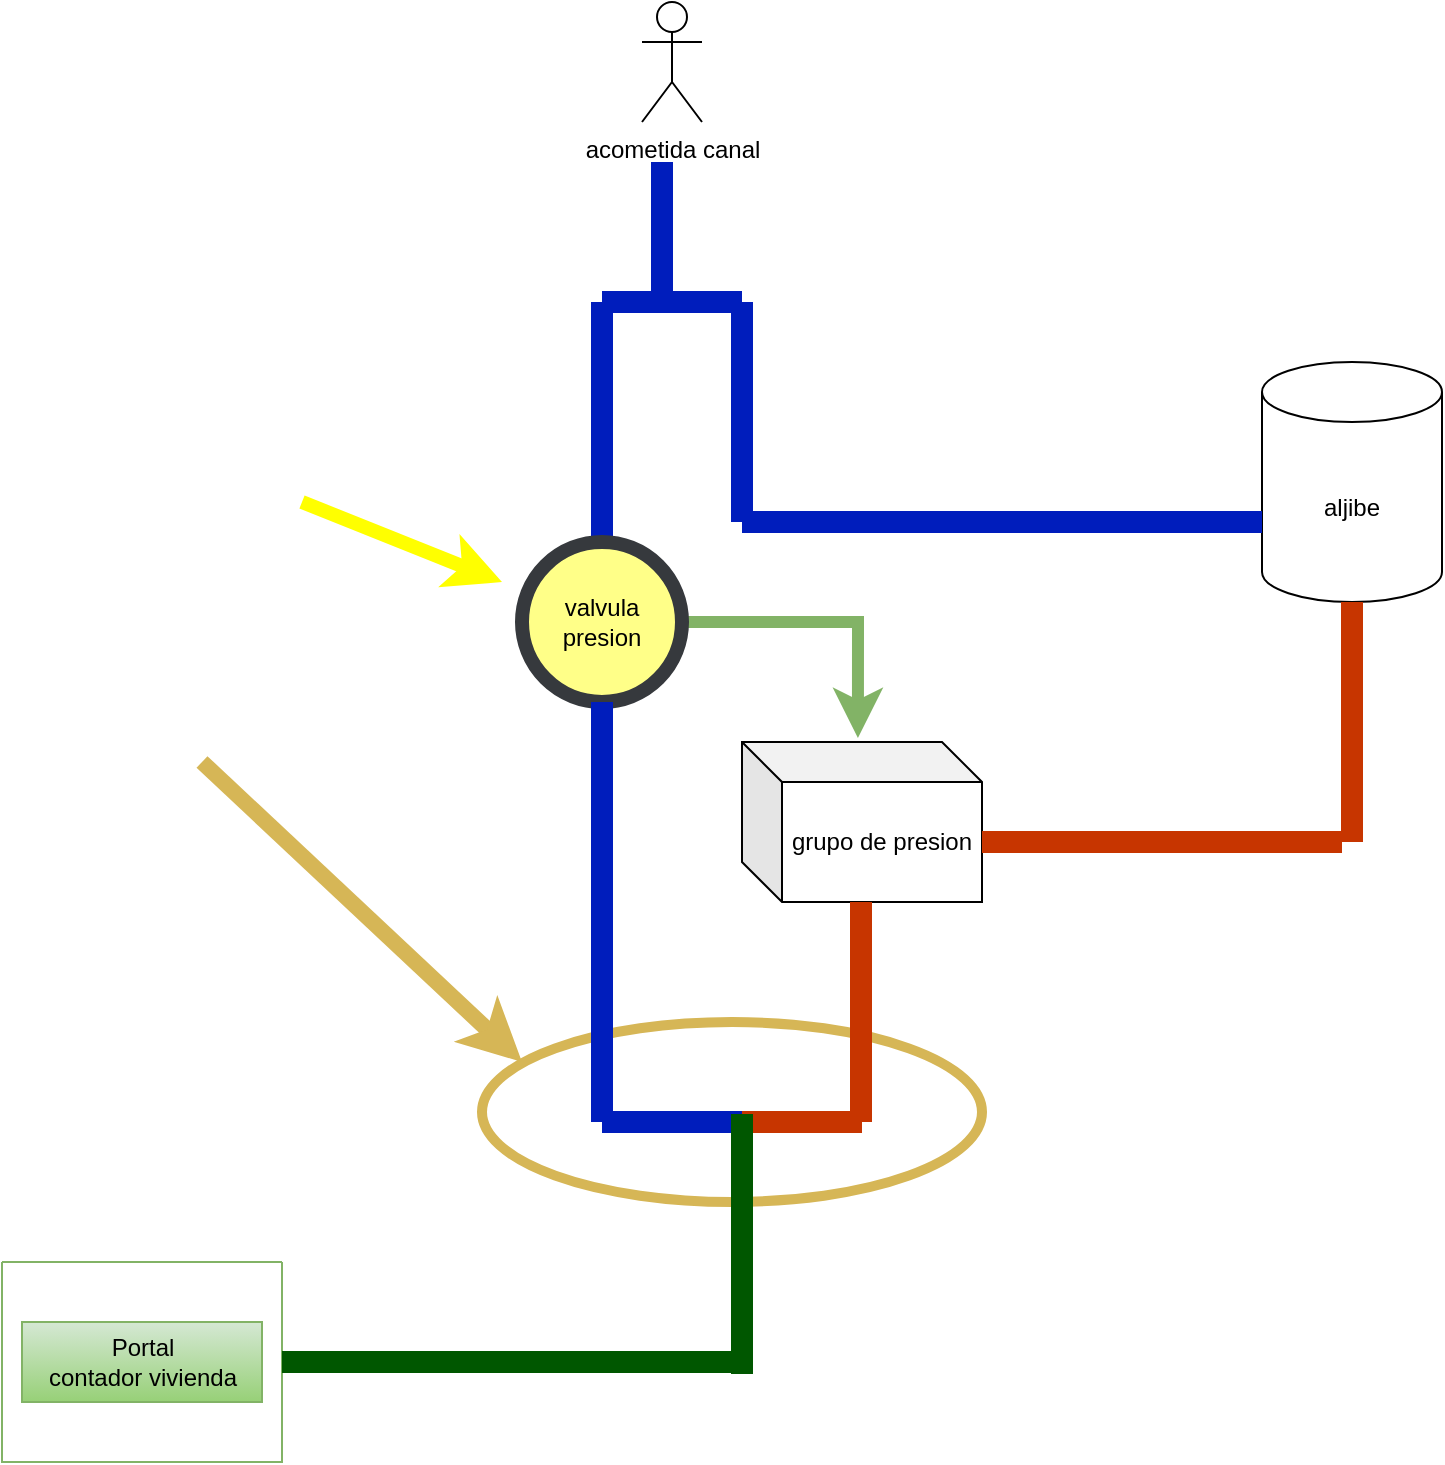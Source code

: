 <mxfile version="21.1.8" type="github">
  <diagram name="Página-1" id="f70GAZWOEkdoJ8vqmtTh">
    <mxGraphModel dx="1687" dy="899" grid="1" gridSize="10" guides="1" tooltips="1" connect="1" arrows="1" fold="1" page="1" pageScale="1" pageWidth="827" pageHeight="1169" math="0" shadow="0">
      <root>
        <mxCell id="0" />
        <mxCell id="1" parent="0" />
        <mxCell id="2pclpQiGbLNcuhrag6q6-33" value="" style="ellipse;whiteSpace=wrap;html=1;fillColor=none;strokeColor=#d6b656;strokeWidth=5;gradientColor=#ffd966;" vertex="1" parent="1">
          <mxGeometry x="330" y="560" width="250" height="90" as="geometry" />
        </mxCell>
        <mxCell id="2pclpQiGbLNcuhrag6q6-1" value="" style="endArrow=none;html=1;rounded=0;strokeWidth=11;fillColor=#0050ef;strokeColor=#001DBC;" edge="1" parent="1">
          <mxGeometry width="50" height="50" relative="1" as="geometry">
            <mxPoint x="420" y="200" as="sourcePoint" />
            <mxPoint x="420" y="130" as="targetPoint" />
          </mxGeometry>
        </mxCell>
        <mxCell id="2pclpQiGbLNcuhrag6q6-2" value="" style="endArrow=none;html=1;rounded=0;strokeWidth=11;exitX=0.5;exitY=0;exitDx=0;exitDy=0;fillColor=#0050ef;strokeColor=#001DBC;targetPerimeterSpacing=11;" edge="1" parent="1" source="2pclpQiGbLNcuhrag6q6-4">
          <mxGeometry width="50" height="50" relative="1" as="geometry">
            <mxPoint x="390" y="360" as="sourcePoint" />
            <mxPoint x="390" y="200" as="targetPoint" />
          </mxGeometry>
        </mxCell>
        <mxCell id="2pclpQiGbLNcuhrag6q6-3" value="" style="endArrow=none;html=1;rounded=0;strokeWidth=11;fillColor=#0050ef;strokeColor=#001DBC;" edge="1" parent="1">
          <mxGeometry width="50" height="50" relative="1" as="geometry">
            <mxPoint x="460" y="310" as="sourcePoint" />
            <mxPoint x="460" y="200" as="targetPoint" />
          </mxGeometry>
        </mxCell>
        <mxCell id="2pclpQiGbLNcuhrag6q6-18" style="edgeStyle=orthogonalEdgeStyle;rounded=0;orthogonalLoop=1;jettySize=auto;html=1;entryX=0.483;entryY=-0.025;entryDx=0;entryDy=0;entryPerimeter=0;fillColor=#d5e8d4;strokeColor=#82b366;strokeWidth=6;" edge="1" parent="1" source="2pclpQiGbLNcuhrag6q6-4" target="2pclpQiGbLNcuhrag6q6-10">
          <mxGeometry relative="1" as="geometry" />
        </mxCell>
        <mxCell id="2pclpQiGbLNcuhrag6q6-4" value="valvula presion" style="ellipse;whiteSpace=wrap;html=1;fillColor=#ffff88;strokeColor=#36393d;strokeWidth=7;" vertex="1" parent="1">
          <mxGeometry x="350" y="320" width="80" height="80" as="geometry" />
        </mxCell>
        <mxCell id="2pclpQiGbLNcuhrag6q6-8" value="aljibe" style="shape=cylinder3;whiteSpace=wrap;html=1;boundedLbl=1;backgroundOutline=1;size=15;" vertex="1" parent="1">
          <mxGeometry x="720" y="230" width="90" height="120" as="geometry" />
        </mxCell>
        <mxCell id="2pclpQiGbLNcuhrag6q6-9" value="" style="endArrow=none;html=1;rounded=0;strokeWidth=11;fillColor=#0050ef;strokeColor=#001DBC;endSize=22;targetPerimeterSpacing=24;" edge="1" parent="1">
          <mxGeometry width="50" height="50" relative="1" as="geometry">
            <mxPoint x="720" y="310" as="sourcePoint" />
            <mxPoint x="460" y="310" as="targetPoint" />
          </mxGeometry>
        </mxCell>
        <mxCell id="2pclpQiGbLNcuhrag6q6-10" value="grupo de presion" style="shape=cube;whiteSpace=wrap;html=1;boundedLbl=1;backgroundOutline=1;darkOpacity=0.05;darkOpacity2=0.1;" vertex="1" parent="1">
          <mxGeometry x="460" y="420" width="120" height="80" as="geometry" />
        </mxCell>
        <mxCell id="2pclpQiGbLNcuhrag6q6-12" value="acometida canal&lt;br&gt;" style="shape=umlActor;verticalLabelPosition=bottom;verticalAlign=top;html=1;outlineConnect=0;" vertex="1" parent="1">
          <mxGeometry x="410" y="50" width="30" height="60" as="geometry" />
        </mxCell>
        <mxCell id="2pclpQiGbLNcuhrag6q6-15" value="" style="endArrow=none;html=1;rounded=0;strokeWidth=11;fillColor=#fa6800;strokeColor=#C73500;entryX=0;entryY=0;entryDx=120;entryDy=50;entryPerimeter=0;" edge="1" parent="1" target="2pclpQiGbLNcuhrag6q6-10">
          <mxGeometry width="50" height="50" relative="1" as="geometry">
            <mxPoint x="760" y="470" as="sourcePoint" />
            <mxPoint x="450" y="460" as="targetPoint" />
          </mxGeometry>
        </mxCell>
        <mxCell id="2pclpQiGbLNcuhrag6q6-16" value="" style="endArrow=none;html=1;rounded=0;strokeWidth=11;fillColor=#fa6800;strokeColor=#C73500;entryX=0.5;entryY=1;entryDx=0;entryDy=0;entryPerimeter=0;" edge="1" parent="1" target="2pclpQiGbLNcuhrag6q6-8">
          <mxGeometry width="50" height="50" relative="1" as="geometry">
            <mxPoint x="765" y="470" as="sourcePoint" />
            <mxPoint x="410" y="690" as="targetPoint" />
          </mxGeometry>
        </mxCell>
        <mxCell id="2pclpQiGbLNcuhrag6q6-20" value="" style="endArrow=none;html=1;rounded=0;strokeWidth=11;entryX=0.5;entryY=1;entryDx=0;entryDy=0;fillColor=#0050ef;strokeColor=#001DBC;" edge="1" parent="1" target="2pclpQiGbLNcuhrag6q6-4">
          <mxGeometry width="50" height="50" relative="1" as="geometry">
            <mxPoint x="390" y="610" as="sourcePoint" />
            <mxPoint x="389.5" y="515" as="targetPoint" />
          </mxGeometry>
        </mxCell>
        <mxCell id="2pclpQiGbLNcuhrag6q6-22" value="" style="endArrow=none;html=1;rounded=0;strokeWidth=11;fillColor=#fa6800;strokeColor=#C73500;" edge="1" parent="1">
          <mxGeometry width="50" height="50" relative="1" as="geometry">
            <mxPoint x="519.5" y="610" as="sourcePoint" />
            <mxPoint x="519.5" y="500" as="targetPoint" />
          </mxGeometry>
        </mxCell>
        <mxCell id="2pclpQiGbLNcuhrag6q6-24" value="" style="endArrow=none;html=1;rounded=0;strokeWidth=11;fillColor=#0050ef;strokeColor=#001DBC;" edge="1" parent="1">
          <mxGeometry width="50" height="50" relative="1" as="geometry">
            <mxPoint x="460" y="610" as="sourcePoint" />
            <mxPoint x="390" y="610" as="targetPoint" />
          </mxGeometry>
        </mxCell>
        <mxCell id="2pclpQiGbLNcuhrag6q6-25" value="" style="endArrow=none;html=1;rounded=0;strokeWidth=11;fillColor=#fa6800;strokeColor=#C73500;" edge="1" parent="1">
          <mxGeometry width="50" height="50" relative="1" as="geometry">
            <mxPoint x="460" y="610" as="sourcePoint" />
            <mxPoint x="520" y="610" as="targetPoint" />
          </mxGeometry>
        </mxCell>
        <mxCell id="2pclpQiGbLNcuhrag6q6-26" value="" style="endArrow=none;html=1;rounded=0;strokeWidth=11;fillColor=#008a00;strokeColor=#005700;" edge="1" parent="1">
          <mxGeometry width="50" height="50" relative="1" as="geometry">
            <mxPoint x="460" y="736" as="sourcePoint" />
            <mxPoint x="460" y="606" as="targetPoint" />
          </mxGeometry>
        </mxCell>
        <mxCell id="2pclpQiGbLNcuhrag6q6-27" value="" style="swimlane;startSize=0;fillColor=#d5e8d4;gradientColor=#97d077;strokeColor=#82b366;" vertex="1" parent="1">
          <mxGeometry x="90" y="680" width="140" height="100" as="geometry" />
        </mxCell>
        <mxCell id="2pclpQiGbLNcuhrag6q6-29" value="Portal&lt;br&gt;contador vivienda" style="text;html=1;align=center;verticalAlign=middle;resizable=0;points=[];autosize=1;strokeColor=#82b366;fillColor=#d5e8d4;gradientColor=#97d077;" vertex="1" parent="2pclpQiGbLNcuhrag6q6-27">
          <mxGeometry x="10" y="30" width="120" height="40" as="geometry" />
        </mxCell>
        <mxCell id="2pclpQiGbLNcuhrag6q6-28" value="" style="endArrow=none;html=1;rounded=0;strokeWidth=11;fillColor=#008a00;strokeColor=#005700;entryX=1;entryY=0.5;entryDx=0;entryDy=0;" edge="1" parent="1" target="2pclpQiGbLNcuhrag6q6-27">
          <mxGeometry width="50" height="50" relative="1" as="geometry">
            <mxPoint x="460" y="730" as="sourcePoint" />
            <mxPoint x="260" y="730" as="targetPoint" />
          </mxGeometry>
        </mxCell>
        <mxCell id="2pclpQiGbLNcuhrag6q6-30" value="" style="endArrow=none;html=1;rounded=0;strokeWidth=11;fillColor=#0050ef;strokeColor=#001DBC;" edge="1" parent="1">
          <mxGeometry width="50" height="50" relative="1" as="geometry">
            <mxPoint x="460" y="200" as="sourcePoint" />
            <mxPoint x="390" y="200" as="targetPoint" />
          </mxGeometry>
        </mxCell>
        <mxCell id="2pclpQiGbLNcuhrag6q6-34" value="" style="endArrow=classic;html=1;rounded=0;strokeWidth=8;fillColor=#fff2cc;gradientColor=#ffd966;strokeColor=#d6b656;" edge="1" parent="1">
          <mxGeometry width="50" height="50" relative="1" as="geometry">
            <mxPoint x="190" y="430" as="sourcePoint" />
            <mxPoint x="350" y="580" as="targetPoint" />
          </mxGeometry>
        </mxCell>
        <mxCell id="2pclpQiGbLNcuhrag6q6-39" value="" style="endArrow=classic;html=1;rounded=0;fillColor=#ffff88;strokeColor=#FFFF00;strokeWidth=7;" edge="1" parent="1">
          <mxGeometry width="50" height="50" relative="1" as="geometry">
            <mxPoint x="240" y="300" as="sourcePoint" />
            <mxPoint x="340" y="340" as="targetPoint" />
          </mxGeometry>
        </mxCell>
      </root>
    </mxGraphModel>
  </diagram>
</mxfile>
